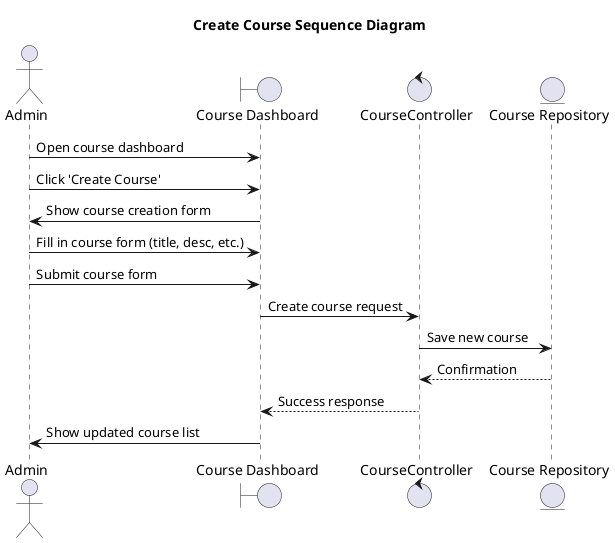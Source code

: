 @startuml CreateCourse
title Create Course Sequence Diagram

actor Admin
boundary "Course Dashboard"
control "CourseController"
entity "Course Repository"

Admin -> "Course Dashboard" : Open course dashboard
Admin -> "Course Dashboard" : Click 'Create Course'
"Course Dashboard" -> Admin : Show course creation form
Admin -> "Course Dashboard" : Fill in course form (title, desc, etc.)
Admin -> "Course Dashboard" : Submit course form
"Course Dashboard" -> "CourseController" : Create course request
"CourseController" -> "Course Repository" : Save new course
"Course Repository" --> "CourseController" : Confirmation
"CourseController" --> "Course Dashboard" : Success response
"Course Dashboard" -> Admin : Show updated course list

@enduml
